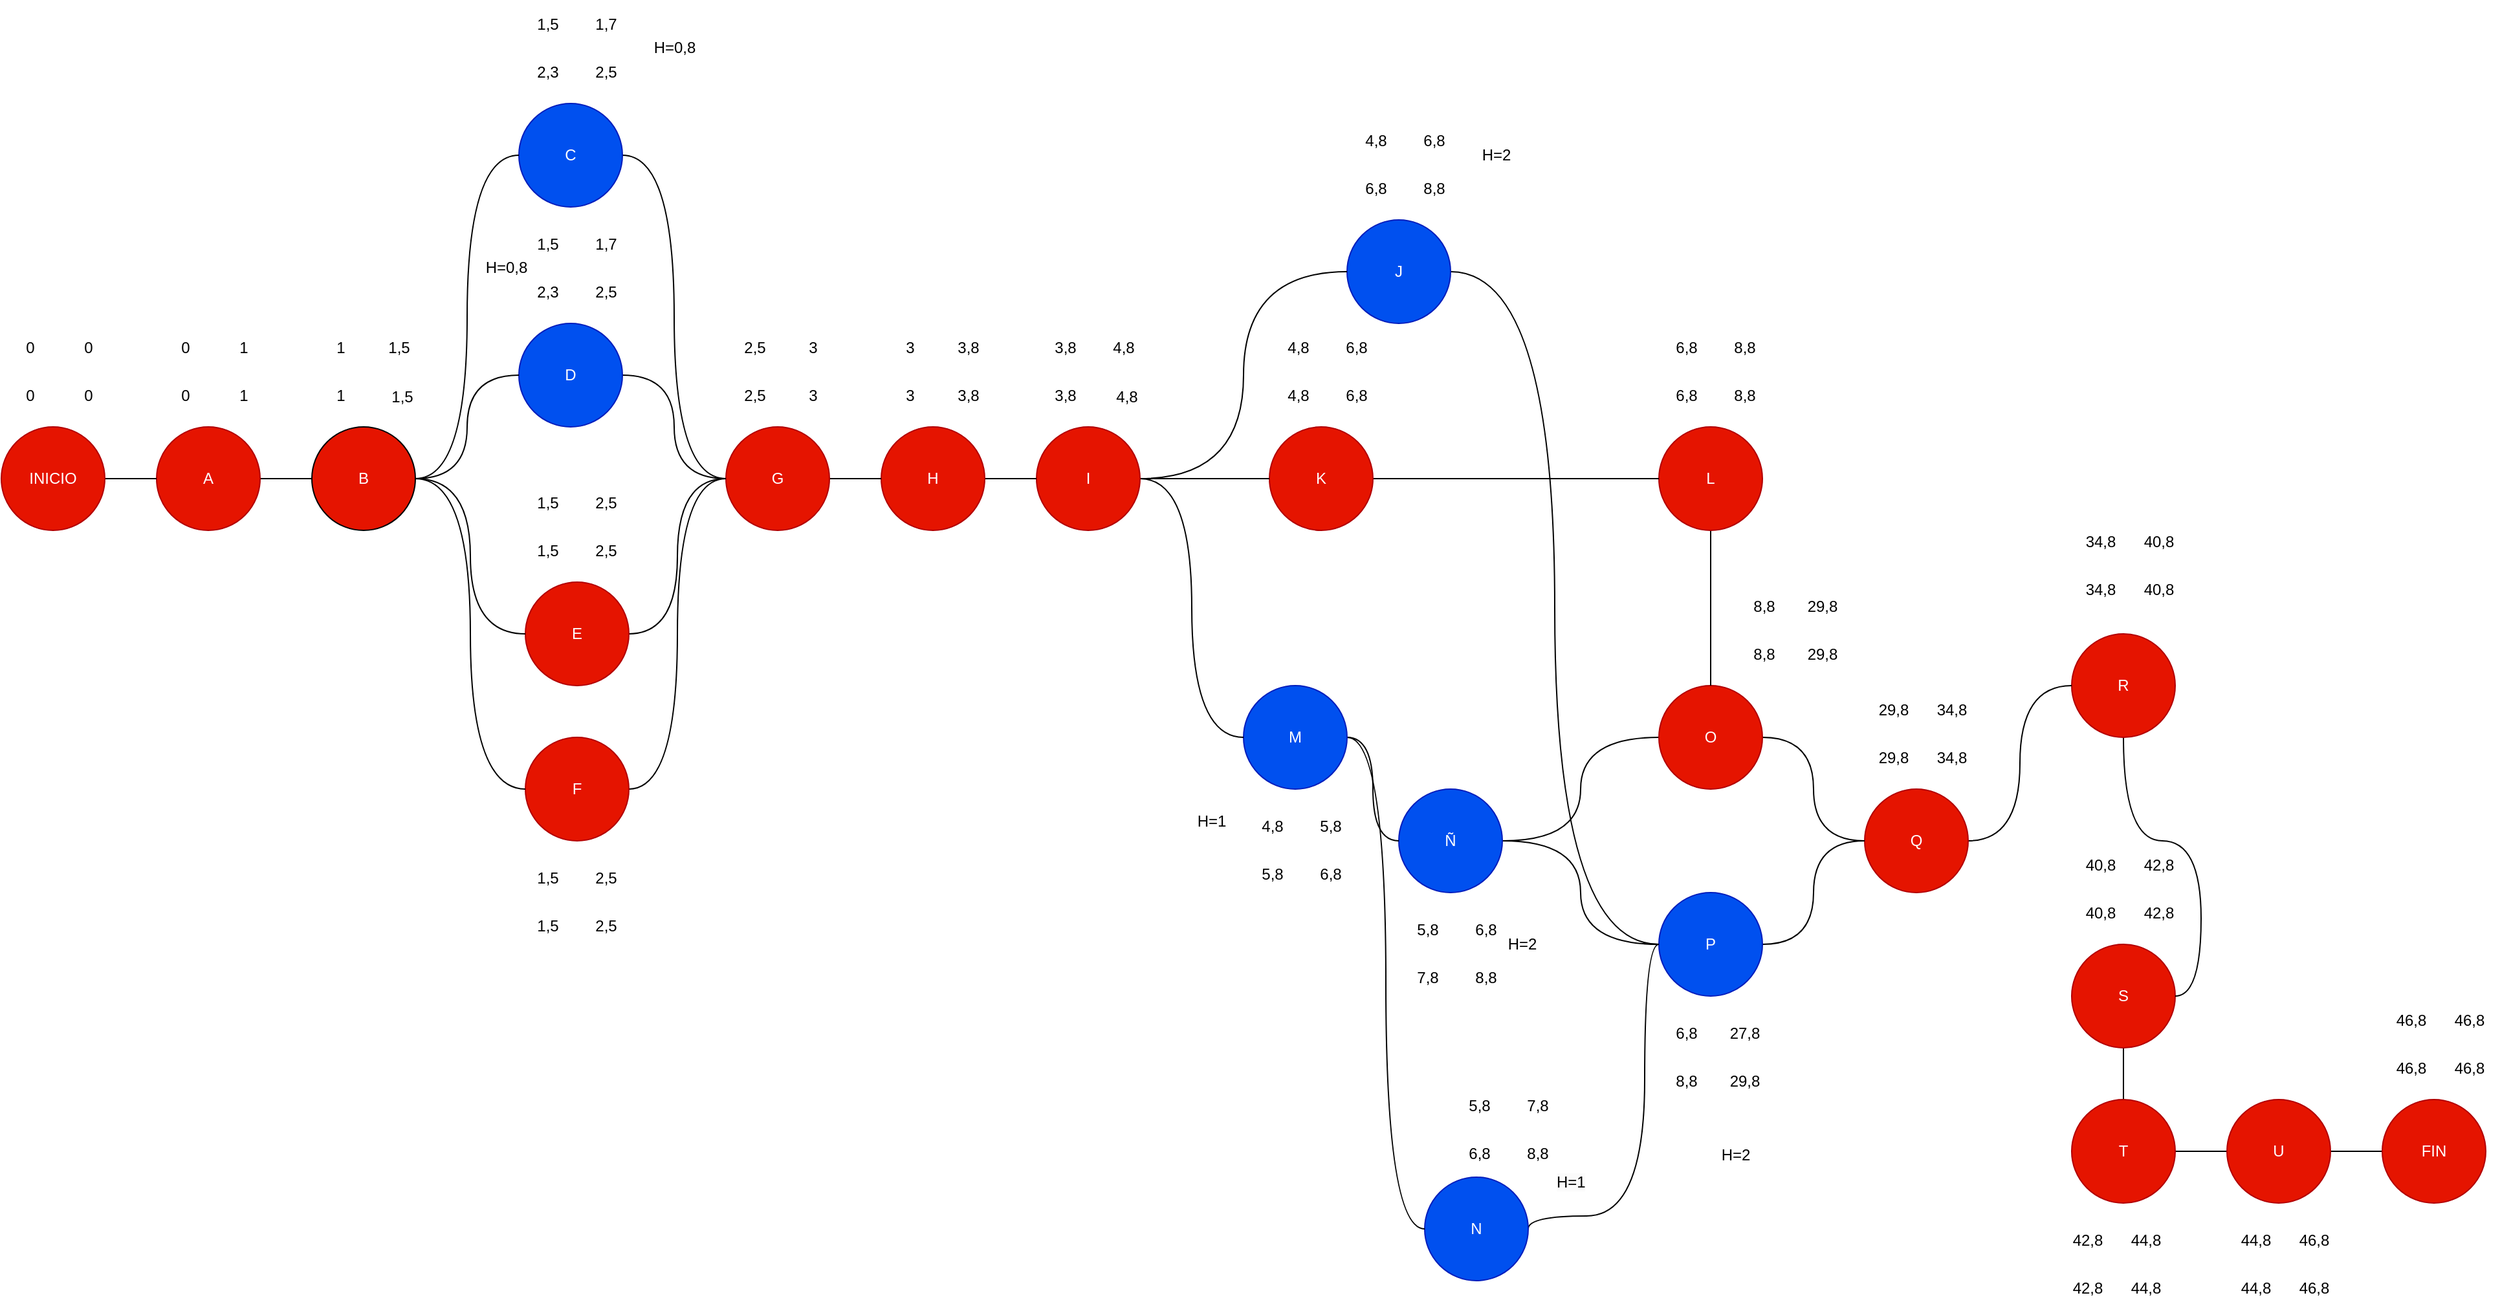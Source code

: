 <mxfile version="22.1.0" type="device">
  <diagram name="Página-1" id="yCtt8b40rWp_f286laDK">
    <mxGraphModel dx="1576" dy="757" grid="1" gridSize="10" guides="1" tooltips="1" connect="1" arrows="1" fold="1" page="1" pageScale="1" pageWidth="827" pageHeight="1169" math="0" shadow="0">
      <root>
        <mxCell id="0" />
        <mxCell id="1" parent="0" />
        <mxCell id="k8lfUsQyh5Yayv7SvFgP-45" style="edgeStyle=orthogonalEdgeStyle;rounded=0;orthogonalLoop=1;jettySize=auto;html=1;entryX=0;entryY=0.5;entryDx=0;entryDy=0;endArrow=none;endFill=0;curved=1;" parent="1" source="k8lfUsQyh5Yayv7SvFgP-13" target="k8lfUsQyh5Yayv7SvFgP-6" edge="1">
          <mxGeometry relative="1" as="geometry" />
        </mxCell>
        <mxCell id="k8lfUsQyh5Yayv7SvFgP-52" value="" style="edgeStyle=orthogonalEdgeStyle;rounded=0;orthogonalLoop=1;jettySize=auto;html=1;endArrow=none;endFill=0;exitX=0.5;exitY=1;exitDx=0;exitDy=0;curved=1;" parent="1" source="k8lfUsQyh5Yayv7SvFgP-1" target="k8lfUsQyh5Yayv7SvFgP-2" edge="1">
          <mxGeometry relative="1" as="geometry" />
        </mxCell>
        <mxCell id="k8lfUsQyh5Yayv7SvFgP-1" value="S" style="ellipse;whiteSpace=wrap;html=1;aspect=fixed;fillColor=#e51400;fontColor=#ffffff;strokeColor=#B20000;" parent="1" vertex="1">
          <mxGeometry x="1480" y="760" width="80" height="80" as="geometry" />
        </mxCell>
        <mxCell id="k8lfUsQyh5Yayv7SvFgP-53" value="" style="edgeStyle=orthogonalEdgeStyle;rounded=0;orthogonalLoop=1;jettySize=auto;html=1;endArrow=none;endFill=0;" parent="1" source="k8lfUsQyh5Yayv7SvFgP-2" target="k8lfUsQyh5Yayv7SvFgP-3" edge="1">
          <mxGeometry relative="1" as="geometry" />
        </mxCell>
        <mxCell id="k8lfUsQyh5Yayv7SvFgP-2" value="T" style="ellipse;whiteSpace=wrap;html=1;aspect=fixed;fillColor=#e51400;fontColor=#ffffff;strokeColor=#B20000;" parent="1" vertex="1">
          <mxGeometry x="1480" y="880" width="80" height="80" as="geometry" />
        </mxCell>
        <mxCell id="k8lfUsQyh5Yayv7SvFgP-54" value="" style="edgeStyle=orthogonalEdgeStyle;rounded=0;orthogonalLoop=1;jettySize=auto;html=1;endArrow=none;endFill=0;" parent="1" source="k8lfUsQyh5Yayv7SvFgP-3" target="k8lfUsQyh5Yayv7SvFgP-24" edge="1">
          <mxGeometry relative="1" as="geometry" />
        </mxCell>
        <mxCell id="k8lfUsQyh5Yayv7SvFgP-3" value="U" style="ellipse;whiteSpace=wrap;html=1;aspect=fixed;fillColor=#e51400;fontColor=#ffffff;strokeColor=#B20000;" parent="1" vertex="1">
          <mxGeometry x="1600" y="880" width="80" height="80" as="geometry" />
        </mxCell>
        <mxCell id="k8lfUsQyh5Yayv7SvFgP-51" style="rounded=0;orthogonalLoop=1;jettySize=auto;html=1;entryX=1;entryY=0.5;entryDx=0;entryDy=0;endArrow=none;endFill=0;edgeStyle=orthogonalEdgeStyle;curved=1;" parent="1" source="k8lfUsQyh5Yayv7SvFgP-4" target="k8lfUsQyh5Yayv7SvFgP-1" edge="1">
          <mxGeometry relative="1" as="geometry" />
        </mxCell>
        <mxCell id="k8lfUsQyh5Yayv7SvFgP-4" value="R" style="ellipse;whiteSpace=wrap;html=1;aspect=fixed;fillColor=#e51400;fontColor=#ffffff;strokeColor=#B20000;" parent="1" vertex="1">
          <mxGeometry x="1480" y="520" width="80" height="80" as="geometry" />
        </mxCell>
        <mxCell id="k8lfUsQyh5Yayv7SvFgP-49" value="" style="edgeStyle=orthogonalEdgeStyle;rounded=0;orthogonalLoop=1;jettySize=auto;html=1;endArrow=none;endFill=0;curved=1;entryX=0;entryY=0.5;entryDx=0;entryDy=0;" parent="1" source="k8lfUsQyh5Yayv7SvFgP-5" target="k8lfUsQyh5Yayv7SvFgP-4" edge="1">
          <mxGeometry relative="1" as="geometry" />
        </mxCell>
        <mxCell id="k8lfUsQyh5Yayv7SvFgP-5" value="Q" style="ellipse;whiteSpace=wrap;html=1;aspect=fixed;fillColor=#e51400;fontColor=#ffffff;strokeColor=#B20000;" parent="1" vertex="1">
          <mxGeometry x="1320" y="640" width="80" height="80" as="geometry" />
        </mxCell>
        <mxCell id="k8lfUsQyh5Yayv7SvFgP-48" value="" style="edgeStyle=orthogonalEdgeStyle;rounded=0;orthogonalLoop=1;jettySize=auto;html=1;endArrow=none;endFill=0;curved=1;" parent="1" source="k8lfUsQyh5Yayv7SvFgP-6" target="k8lfUsQyh5Yayv7SvFgP-5" edge="1">
          <mxGeometry relative="1" as="geometry" />
        </mxCell>
        <mxCell id="HiWu-JYwDWKjyQeRnMct-3" style="edgeStyle=orthogonalEdgeStyle;rounded=0;orthogonalLoop=1;jettySize=auto;html=1;entryX=1;entryY=0.5;entryDx=0;entryDy=0;curved=1;endArrow=none;endFill=0;" parent="1" source="k8lfUsQyh5Yayv7SvFgP-6" target="k8lfUsQyh5Yayv7SvFgP-8" edge="1">
          <mxGeometry relative="1" as="geometry">
            <Array as="points">
              <mxPoint x="1150" y="760" />
              <mxPoint x="1150" y="970" />
              <mxPoint x="1060" y="970" />
            </Array>
          </mxGeometry>
        </mxCell>
        <mxCell id="k8lfUsQyh5Yayv7SvFgP-6" value="P" style="ellipse;whiteSpace=wrap;html=1;aspect=fixed;fillColor=#0050ef;fontColor=#ffffff;strokeColor=#001DBC;" parent="1" vertex="1">
          <mxGeometry x="1161" y="720" width="80" height="80" as="geometry" />
        </mxCell>
        <mxCell id="k8lfUsQyh5Yayv7SvFgP-42" value="" style="edgeStyle=orthogonalEdgeStyle;rounded=0;orthogonalLoop=1;jettySize=auto;html=1;endArrow=none;endFill=0;curved=1;" parent="1" source="k8lfUsQyh5Yayv7SvFgP-7" target="k8lfUsQyh5Yayv7SvFgP-9" edge="1">
          <mxGeometry relative="1" as="geometry" />
        </mxCell>
        <mxCell id="k8lfUsQyh5Yayv7SvFgP-46" style="edgeStyle=orthogonalEdgeStyle;rounded=0;orthogonalLoop=1;jettySize=auto;html=1;entryX=0;entryY=0.5;entryDx=0;entryDy=0;endArrow=none;endFill=0;curved=1;" parent="1" source="k8lfUsQyh5Yayv7SvFgP-7" target="k8lfUsQyh5Yayv7SvFgP-6" edge="1">
          <mxGeometry relative="1" as="geometry" />
        </mxCell>
        <mxCell id="k8lfUsQyh5Yayv7SvFgP-7" value="Ñ" style="ellipse;whiteSpace=wrap;html=1;aspect=fixed;fillColor=#0050ef;fontColor=#ffffff;strokeColor=#001DBC;" parent="1" vertex="1">
          <mxGeometry x="960" y="640" width="80" height="80" as="geometry" />
        </mxCell>
        <mxCell id="k8lfUsQyh5Yayv7SvFgP-8" value="N" style="ellipse;whiteSpace=wrap;html=1;aspect=fixed;fillColor=#0050ef;fontColor=#ffffff;strokeColor=#001DBC;" parent="1" vertex="1">
          <mxGeometry x="980" y="940" width="80" height="80" as="geometry" />
        </mxCell>
        <mxCell id="k8lfUsQyh5Yayv7SvFgP-47" style="edgeStyle=orthogonalEdgeStyle;rounded=0;orthogonalLoop=1;jettySize=auto;html=1;entryX=0;entryY=0.5;entryDx=0;entryDy=0;endArrow=none;endFill=0;curved=1;" parent="1" source="k8lfUsQyh5Yayv7SvFgP-9" target="k8lfUsQyh5Yayv7SvFgP-5" edge="1">
          <mxGeometry relative="1" as="geometry" />
        </mxCell>
        <mxCell id="k8lfUsQyh5Yayv7SvFgP-9" value="O" style="ellipse;whiteSpace=wrap;html=1;aspect=fixed;fillColor=#e51400;fontColor=#ffffff;strokeColor=#B20000;" parent="1" vertex="1">
          <mxGeometry x="1161" y="560" width="80" height="80" as="geometry" />
        </mxCell>
        <mxCell id="Zbi65PwatEqZR5sRQV1F-5" style="edgeStyle=none;curved=1;rounded=0;orthogonalLoop=1;jettySize=auto;html=1;fontSize=12;startSize=8;endSize=8;endArrow=none;endFill=0;" parent="1" source="k8lfUsQyh5Yayv7SvFgP-10" target="k8lfUsQyh5Yayv7SvFgP-9" edge="1">
          <mxGeometry relative="1" as="geometry" />
        </mxCell>
        <mxCell id="k8lfUsQyh5Yayv7SvFgP-10" value="L&lt;br&gt;" style="ellipse;whiteSpace=wrap;html=1;aspect=fixed;fillColor=#e51400;fontColor=#ffffff;strokeColor=#B20000;" parent="1" vertex="1">
          <mxGeometry x="1161" y="360" width="80" height="80" as="geometry" />
        </mxCell>
        <mxCell id="k8lfUsQyh5Yayv7SvFgP-43" value="" style="edgeStyle=orthogonalEdgeStyle;rounded=0;orthogonalLoop=1;jettySize=auto;html=1;endArrow=none;endFill=0;curved=1;entryX=0;entryY=0.5;entryDx=0;entryDy=0;" parent="1" source="k8lfUsQyh5Yayv7SvFgP-11" target="k8lfUsQyh5Yayv7SvFgP-8" edge="1">
          <mxGeometry relative="1" as="geometry" />
        </mxCell>
        <mxCell id="k8lfUsQyh5Yayv7SvFgP-44" style="edgeStyle=orthogonalEdgeStyle;rounded=0;orthogonalLoop=1;jettySize=auto;html=1;entryX=0;entryY=0.5;entryDx=0;entryDy=0;endArrow=none;endFill=0;curved=1;" parent="1" source="k8lfUsQyh5Yayv7SvFgP-11" target="k8lfUsQyh5Yayv7SvFgP-7" edge="1">
          <mxGeometry relative="1" as="geometry" />
        </mxCell>
        <mxCell id="k8lfUsQyh5Yayv7SvFgP-11" value="M&lt;br&gt;" style="ellipse;whiteSpace=wrap;html=1;aspect=fixed;fillColor=#0050ef;fontColor=#ffffff;strokeColor=#001DBC;" parent="1" vertex="1">
          <mxGeometry x="840" y="560" width="80" height="80" as="geometry" />
        </mxCell>
        <mxCell id="k8lfUsQyh5Yayv7SvFgP-40" style="edgeStyle=orthogonalEdgeStyle;rounded=0;orthogonalLoop=1;jettySize=auto;html=1;entryX=0;entryY=0.5;entryDx=0;entryDy=0;endArrow=none;endFill=0;curved=1;" parent="1" source="k8lfUsQyh5Yayv7SvFgP-12" target="k8lfUsQyh5Yayv7SvFgP-10" edge="1">
          <mxGeometry relative="1" as="geometry" />
        </mxCell>
        <mxCell id="k8lfUsQyh5Yayv7SvFgP-12" value="K" style="ellipse;whiteSpace=wrap;html=1;aspect=fixed;fillColor=#e51400;fontColor=#ffffff;strokeColor=#B20000;" parent="1" vertex="1">
          <mxGeometry x="860" y="360" width="80" height="80" as="geometry" />
        </mxCell>
        <mxCell id="k8lfUsQyh5Yayv7SvFgP-13" value="J" style="ellipse;whiteSpace=wrap;html=1;aspect=fixed;fillColor=#0050ef;fontColor=#ffffff;strokeColor=#001DBC;" parent="1" vertex="1">
          <mxGeometry x="920" y="200" width="80" height="80" as="geometry" />
        </mxCell>
        <mxCell id="k8lfUsQyh5Yayv7SvFgP-36" style="edgeStyle=orthogonalEdgeStyle;rounded=0;orthogonalLoop=1;jettySize=auto;html=1;endArrow=none;endFill=0;curved=1;entryX=0;entryY=0.5;entryDx=0;entryDy=0;" parent="1" source="k8lfUsQyh5Yayv7SvFgP-14" target="k8lfUsQyh5Yayv7SvFgP-13" edge="1">
          <mxGeometry relative="1" as="geometry" />
        </mxCell>
        <mxCell id="k8lfUsQyh5Yayv7SvFgP-37" style="edgeStyle=orthogonalEdgeStyle;rounded=0;orthogonalLoop=1;jettySize=auto;html=1;entryX=0;entryY=0.5;entryDx=0;entryDy=0;endArrow=none;endFill=0;curved=1;" parent="1" source="k8lfUsQyh5Yayv7SvFgP-14" target="k8lfUsQyh5Yayv7SvFgP-12" edge="1">
          <mxGeometry relative="1" as="geometry" />
        </mxCell>
        <mxCell id="k8lfUsQyh5Yayv7SvFgP-38" style="edgeStyle=orthogonalEdgeStyle;rounded=0;orthogonalLoop=1;jettySize=auto;html=1;entryX=0;entryY=0.5;entryDx=0;entryDy=0;endArrow=none;endFill=0;curved=1;" parent="1" source="k8lfUsQyh5Yayv7SvFgP-14" target="k8lfUsQyh5Yayv7SvFgP-11" edge="1">
          <mxGeometry relative="1" as="geometry" />
        </mxCell>
        <mxCell id="k8lfUsQyh5Yayv7SvFgP-14" value="I" style="ellipse;whiteSpace=wrap;html=1;aspect=fixed;fillColor=#e51400;fontColor=#ffffff;strokeColor=#B20000;" parent="1" vertex="1">
          <mxGeometry x="680" y="360" width="80" height="80" as="geometry" />
        </mxCell>
        <mxCell id="k8lfUsQyh5Yayv7SvFgP-35" value="" style="edgeStyle=orthogonalEdgeStyle;rounded=0;orthogonalLoop=1;jettySize=auto;html=1;endArrow=none;endFill=0;" parent="1" source="k8lfUsQyh5Yayv7SvFgP-15" target="k8lfUsQyh5Yayv7SvFgP-14" edge="1">
          <mxGeometry relative="1" as="geometry" />
        </mxCell>
        <mxCell id="k8lfUsQyh5Yayv7SvFgP-15" value="H" style="ellipse;whiteSpace=wrap;html=1;aspect=fixed;fillColor=#e51400;fontColor=#ffffff;strokeColor=#B20000;" parent="1" vertex="1">
          <mxGeometry x="560" y="360" width="80" height="80" as="geometry" />
        </mxCell>
        <mxCell id="k8lfUsQyh5Yayv7SvFgP-34" value="" style="edgeStyle=orthogonalEdgeStyle;rounded=0;orthogonalLoop=1;jettySize=auto;html=1;endArrow=none;endFill=0;" parent="1" source="k8lfUsQyh5Yayv7SvFgP-16" target="k8lfUsQyh5Yayv7SvFgP-15" edge="1">
          <mxGeometry relative="1" as="geometry" />
        </mxCell>
        <mxCell id="k8lfUsQyh5Yayv7SvFgP-16" value="G" style="ellipse;whiteSpace=wrap;html=1;aspect=fixed;fillColor=#e51400;fontColor=#ffffff;strokeColor=#B20000;" parent="1" vertex="1">
          <mxGeometry x="440" y="360" width="80" height="80" as="geometry" />
        </mxCell>
        <mxCell id="k8lfUsQyh5Yayv7SvFgP-30" style="edgeStyle=orthogonalEdgeStyle;rounded=0;orthogonalLoop=1;jettySize=auto;html=1;entryX=0;entryY=0.5;entryDx=0;entryDy=0;endArrow=none;endFill=0;curved=1;" parent="1" source="k8lfUsQyh5Yayv7SvFgP-17" target="k8lfUsQyh5Yayv7SvFgP-16" edge="1">
          <mxGeometry relative="1" as="geometry" />
        </mxCell>
        <mxCell id="k8lfUsQyh5Yayv7SvFgP-17" value="C" style="ellipse;whiteSpace=wrap;html=1;aspect=fixed;fillColor=#0050ef;fontColor=#ffffff;strokeColor=#001DBC;" parent="1" vertex="1">
          <mxGeometry x="280" y="110" width="80" height="80" as="geometry" />
        </mxCell>
        <mxCell id="k8lfUsQyh5Yayv7SvFgP-31" style="edgeStyle=orthogonalEdgeStyle;rounded=0;orthogonalLoop=1;jettySize=auto;html=1;endArrow=none;endFill=0;curved=1;" parent="1" source="k8lfUsQyh5Yayv7SvFgP-18" target="k8lfUsQyh5Yayv7SvFgP-16" edge="1">
          <mxGeometry relative="1" as="geometry" />
        </mxCell>
        <mxCell id="k8lfUsQyh5Yayv7SvFgP-18" value="D" style="ellipse;whiteSpace=wrap;html=1;aspect=fixed;fillColor=#0050ef;fontColor=#ffffff;strokeColor=#001DBC;" parent="1" vertex="1">
          <mxGeometry x="280" y="280" width="80" height="80" as="geometry" />
        </mxCell>
        <mxCell id="k8lfUsQyh5Yayv7SvFgP-32" style="edgeStyle=orthogonalEdgeStyle;rounded=0;orthogonalLoop=1;jettySize=auto;html=1;entryX=0;entryY=0.5;entryDx=0;entryDy=0;endArrow=none;endFill=0;curved=1;" parent="1" source="k8lfUsQyh5Yayv7SvFgP-19" target="k8lfUsQyh5Yayv7SvFgP-16" edge="1">
          <mxGeometry relative="1" as="geometry" />
        </mxCell>
        <mxCell id="k8lfUsQyh5Yayv7SvFgP-19" value="E" style="ellipse;whiteSpace=wrap;html=1;aspect=fixed;fillColor=#e51400;fontColor=#ffffff;strokeColor=#B20000;" parent="1" vertex="1">
          <mxGeometry x="285" y="480" width="80" height="80" as="geometry" />
        </mxCell>
        <mxCell id="k8lfUsQyh5Yayv7SvFgP-33" style="edgeStyle=orthogonalEdgeStyle;rounded=0;orthogonalLoop=1;jettySize=auto;html=1;entryX=0;entryY=0.5;entryDx=0;entryDy=0;endArrow=none;endFill=0;curved=1;" parent="1" source="k8lfUsQyh5Yayv7SvFgP-20" target="k8lfUsQyh5Yayv7SvFgP-16" edge="1">
          <mxGeometry relative="1" as="geometry" />
        </mxCell>
        <mxCell id="k8lfUsQyh5Yayv7SvFgP-20" value="F" style="ellipse;whiteSpace=wrap;html=1;aspect=fixed;fillColor=#e51400;fontColor=#ffffff;strokeColor=#B20000;" parent="1" vertex="1">
          <mxGeometry x="285" y="600" width="80" height="80" as="geometry" />
        </mxCell>
        <mxCell id="k8lfUsQyh5Yayv7SvFgP-26" style="edgeStyle=orthogonalEdgeStyle;rounded=0;orthogonalLoop=1;jettySize=auto;html=1;entryX=0;entryY=0.5;entryDx=0;entryDy=0;endArrow=none;endFill=0;curved=1;" parent="1" source="k8lfUsQyh5Yayv7SvFgP-21" target="k8lfUsQyh5Yayv7SvFgP-17" edge="1">
          <mxGeometry relative="1" as="geometry" />
        </mxCell>
        <mxCell id="k8lfUsQyh5Yayv7SvFgP-27" style="edgeStyle=orthogonalEdgeStyle;rounded=0;orthogonalLoop=1;jettySize=auto;html=1;entryX=0;entryY=0.5;entryDx=0;entryDy=0;endArrow=none;endFill=0;curved=1;" parent="1" source="k8lfUsQyh5Yayv7SvFgP-21" target="k8lfUsQyh5Yayv7SvFgP-18" edge="1">
          <mxGeometry relative="1" as="geometry" />
        </mxCell>
        <mxCell id="k8lfUsQyh5Yayv7SvFgP-28" style="edgeStyle=orthogonalEdgeStyle;rounded=0;orthogonalLoop=1;jettySize=auto;html=1;entryX=0;entryY=0.5;entryDx=0;entryDy=0;endArrow=none;endFill=0;curved=1;" parent="1" source="k8lfUsQyh5Yayv7SvFgP-21" target="k8lfUsQyh5Yayv7SvFgP-19" edge="1">
          <mxGeometry relative="1" as="geometry" />
        </mxCell>
        <mxCell id="k8lfUsQyh5Yayv7SvFgP-29" style="edgeStyle=orthogonalEdgeStyle;rounded=0;orthogonalLoop=1;jettySize=auto;html=1;entryX=0;entryY=0.5;entryDx=0;entryDy=0;endArrow=none;endFill=0;curved=1;" parent="1" source="k8lfUsQyh5Yayv7SvFgP-21" target="k8lfUsQyh5Yayv7SvFgP-20" edge="1">
          <mxGeometry relative="1" as="geometry" />
        </mxCell>
        <mxCell id="k8lfUsQyh5Yayv7SvFgP-21" value="B" style="ellipse;whiteSpace=wrap;html=1;aspect=fixed;fillColor=#e51400;fontColor=#ffffff;" parent="1" vertex="1">
          <mxGeometry x="120" y="360" width="80" height="80" as="geometry" />
        </mxCell>
        <mxCell id="k8lfUsQyh5Yayv7SvFgP-25" value="" style="edgeStyle=orthogonalEdgeStyle;rounded=0;orthogonalLoop=1;jettySize=auto;html=1;endArrow=none;endFill=0;" parent="1" source="k8lfUsQyh5Yayv7SvFgP-22" target="k8lfUsQyh5Yayv7SvFgP-21" edge="1">
          <mxGeometry relative="1" as="geometry" />
        </mxCell>
        <mxCell id="k8lfUsQyh5Yayv7SvFgP-22" value="A" style="ellipse;whiteSpace=wrap;html=1;aspect=fixed;fillColor=#e51400;fontColor=#ffffff;strokeColor=#B20000;" parent="1" vertex="1">
          <mxGeometry y="360" width="80" height="80" as="geometry" />
        </mxCell>
        <mxCell id="k8lfUsQyh5Yayv7SvFgP-55" value="" style="edgeStyle=orthogonalEdgeStyle;rounded=0;orthogonalLoop=1;jettySize=auto;html=1;endArrow=none;endFill=0;" parent="1" source="k8lfUsQyh5Yayv7SvFgP-23" target="k8lfUsQyh5Yayv7SvFgP-22" edge="1">
          <mxGeometry relative="1" as="geometry" />
        </mxCell>
        <mxCell id="k8lfUsQyh5Yayv7SvFgP-23" value="INICIO" style="ellipse;whiteSpace=wrap;html=1;aspect=fixed;fillColor=#e51400;fontColor=#ffffff;strokeColor=#B20000;" parent="1" vertex="1">
          <mxGeometry x="-120" y="360" width="80" height="80" as="geometry" />
        </mxCell>
        <mxCell id="k8lfUsQyh5Yayv7SvFgP-24" value="FIN" style="ellipse;whiteSpace=wrap;html=1;aspect=fixed;fillColor=#e51400;fontColor=#ffffff;strokeColor=#B20000;" parent="1" vertex="1">
          <mxGeometry x="1720" y="880" width="80" height="80" as="geometry" />
        </mxCell>
        <mxCell id="k8lfUsQyh5Yayv7SvFgP-78" value="" style="group" parent="1" vertex="1" connectable="0">
          <mxGeometry x="-120" y="280" width="90" height="74" as="geometry" />
        </mxCell>
        <mxCell id="k8lfUsQyh5Yayv7SvFgP-74" value="0" style="connectable=0;recursiveResize=0;strokeColor=inherit;fillColor=none;align=center;whiteSpace=wrap;html=1;" parent="k8lfUsQyh5Yayv7SvFgP-78" vertex="1">
          <mxGeometry width="45" height="37" as="geometry">
            <mxRectangle width="60" height="47" as="alternateBounds" />
          </mxGeometry>
        </mxCell>
        <mxCell id="k8lfUsQyh5Yayv7SvFgP-75" value="0" style="connectable=0;recursiveResize=0;strokeColor=inherit;fillColor=none;align=center;whiteSpace=wrap;html=1;" parent="k8lfUsQyh5Yayv7SvFgP-78" vertex="1">
          <mxGeometry x="45" width="45" height="37" as="geometry">
            <mxRectangle width="60" height="47" as="alternateBounds" />
          </mxGeometry>
        </mxCell>
        <mxCell id="k8lfUsQyh5Yayv7SvFgP-76" value="0" style="connectable=0;recursiveResize=0;strokeColor=inherit;fillColor=none;align=center;whiteSpace=wrap;html=1;" parent="k8lfUsQyh5Yayv7SvFgP-78" vertex="1">
          <mxGeometry y="37" width="45" height="37" as="geometry">
            <mxRectangle width="60" height="47" as="alternateBounds" />
          </mxGeometry>
        </mxCell>
        <mxCell id="k8lfUsQyh5Yayv7SvFgP-77" value="0" style="connectable=0;recursiveResize=0;strokeColor=inherit;fillColor=none;align=center;whiteSpace=wrap;html=1;" parent="k8lfUsQyh5Yayv7SvFgP-78" vertex="1">
          <mxGeometry x="45" y="37" width="45" height="37" as="geometry">
            <mxRectangle width="60" height="47" as="alternateBounds" />
          </mxGeometry>
        </mxCell>
        <mxCell id="k8lfUsQyh5Yayv7SvFgP-89" value="" style="group" parent="1" vertex="1" connectable="0">
          <mxGeometry y="280" width="90" height="74" as="geometry" />
        </mxCell>
        <mxCell id="k8lfUsQyh5Yayv7SvFgP-90" value="0" style="connectable=0;recursiveResize=0;strokeColor=inherit;fillColor=none;align=center;whiteSpace=wrap;html=1;" parent="k8lfUsQyh5Yayv7SvFgP-89" vertex="1">
          <mxGeometry width="45" height="37" as="geometry">
            <mxRectangle width="60" height="47" as="alternateBounds" />
          </mxGeometry>
        </mxCell>
        <mxCell id="k8lfUsQyh5Yayv7SvFgP-91" value="1" style="connectable=0;recursiveResize=0;strokeColor=inherit;fillColor=none;align=center;whiteSpace=wrap;html=1;" parent="k8lfUsQyh5Yayv7SvFgP-89" vertex="1">
          <mxGeometry x="45" width="45" height="37" as="geometry">
            <mxRectangle width="60" height="47" as="alternateBounds" />
          </mxGeometry>
        </mxCell>
        <mxCell id="k8lfUsQyh5Yayv7SvFgP-92" value="0" style="connectable=0;recursiveResize=0;strokeColor=inherit;fillColor=none;align=center;whiteSpace=wrap;html=1;" parent="k8lfUsQyh5Yayv7SvFgP-89" vertex="1">
          <mxGeometry y="37" width="45" height="37" as="geometry">
            <mxRectangle width="60" height="47" as="alternateBounds" />
          </mxGeometry>
        </mxCell>
        <mxCell id="k8lfUsQyh5Yayv7SvFgP-93" value="1" style="connectable=0;recursiveResize=0;strokeColor=inherit;fillColor=none;align=center;whiteSpace=wrap;html=1;" parent="k8lfUsQyh5Yayv7SvFgP-89" vertex="1">
          <mxGeometry x="45" y="37" width="45" height="37" as="geometry">
            <mxRectangle width="60" height="47" as="alternateBounds" />
          </mxGeometry>
        </mxCell>
        <mxCell id="k8lfUsQyh5Yayv7SvFgP-94" value="" style="group" parent="1" vertex="1" connectable="0">
          <mxGeometry x="120" y="280" width="90" height="74" as="geometry" />
        </mxCell>
        <mxCell id="k8lfUsQyh5Yayv7SvFgP-95" value="1" style="connectable=0;recursiveResize=0;strokeColor=inherit;fillColor=none;align=center;whiteSpace=wrap;html=1;" parent="k8lfUsQyh5Yayv7SvFgP-94" vertex="1">
          <mxGeometry width="45" height="37" as="geometry">
            <mxRectangle width="60" height="47" as="alternateBounds" />
          </mxGeometry>
        </mxCell>
        <mxCell id="k8lfUsQyh5Yayv7SvFgP-96" value="1,5" style="connectable=0;recursiveResize=0;strokeColor=inherit;fillColor=none;align=center;whiteSpace=wrap;html=1;" parent="k8lfUsQyh5Yayv7SvFgP-94" vertex="1">
          <mxGeometry x="45" width="45" height="37" as="geometry">
            <mxRectangle width="60" height="47" as="alternateBounds" />
          </mxGeometry>
        </mxCell>
        <mxCell id="k8lfUsQyh5Yayv7SvFgP-97" value="1" style="connectable=0;recursiveResize=0;strokeColor=inherit;fillColor=none;align=center;whiteSpace=wrap;html=1;" parent="k8lfUsQyh5Yayv7SvFgP-94" vertex="1">
          <mxGeometry y="37" width="45" height="37" as="geometry">
            <mxRectangle width="60" height="47" as="alternateBounds" />
          </mxGeometry>
        </mxCell>
        <mxCell id="k8lfUsQyh5Yayv7SvFgP-98" value="1,5" style="connectable=0;recursiveResize=0;strokeColor=inherit;fillColor=none;align=center;whiteSpace=wrap;html=1;" parent="k8lfUsQyh5Yayv7SvFgP-94" vertex="1">
          <mxGeometry x="50" y="40" width="40" height="34" as="geometry">
            <mxRectangle width="60" height="47" as="alternateBounds" />
          </mxGeometry>
        </mxCell>
        <mxCell id="k8lfUsQyh5Yayv7SvFgP-99" value="" style="group" parent="1" vertex="1" connectable="0">
          <mxGeometry x="280" y="30" width="90" height="74" as="geometry" />
        </mxCell>
        <mxCell id="k8lfUsQyh5Yayv7SvFgP-100" value="1,5" style="connectable=0;recursiveResize=0;strokeColor=inherit;fillColor=none;align=center;whiteSpace=wrap;html=1;" parent="k8lfUsQyh5Yayv7SvFgP-99" vertex="1">
          <mxGeometry width="45" height="37" as="geometry">
            <mxRectangle width="60" height="47" as="alternateBounds" />
          </mxGeometry>
        </mxCell>
        <mxCell id="k8lfUsQyh5Yayv7SvFgP-101" value="1,7" style="connectable=0;recursiveResize=0;strokeColor=inherit;fillColor=none;align=center;whiteSpace=wrap;html=1;" parent="k8lfUsQyh5Yayv7SvFgP-99" vertex="1">
          <mxGeometry x="45" width="45" height="37" as="geometry">
            <mxRectangle width="60" height="47" as="alternateBounds" />
          </mxGeometry>
        </mxCell>
        <mxCell id="k8lfUsQyh5Yayv7SvFgP-102" value="2,3" style="connectable=0;recursiveResize=0;strokeColor=inherit;fillColor=none;align=center;whiteSpace=wrap;html=1;" parent="k8lfUsQyh5Yayv7SvFgP-99" vertex="1">
          <mxGeometry y="37" width="45" height="37" as="geometry">
            <mxRectangle width="60" height="47" as="alternateBounds" />
          </mxGeometry>
        </mxCell>
        <mxCell id="k8lfUsQyh5Yayv7SvFgP-103" value="2,5" style="connectable=0;recursiveResize=0;strokeColor=inherit;fillColor=none;align=center;whiteSpace=wrap;html=1;" parent="k8lfUsQyh5Yayv7SvFgP-99" vertex="1">
          <mxGeometry x="45" y="37" width="45" height="37" as="geometry">
            <mxRectangle width="60" height="47" as="alternateBounds" />
          </mxGeometry>
        </mxCell>
        <mxCell id="k8lfUsQyh5Yayv7SvFgP-114" value="" style="group" parent="1" vertex="1" connectable="0">
          <mxGeometry x="280" y="200" width="90" height="74" as="geometry" />
        </mxCell>
        <mxCell id="k8lfUsQyh5Yayv7SvFgP-115" value="1,5" style="connectable=0;recursiveResize=0;strokeColor=inherit;fillColor=none;align=center;whiteSpace=wrap;html=1;" parent="k8lfUsQyh5Yayv7SvFgP-114" vertex="1">
          <mxGeometry width="45" height="37" as="geometry">
            <mxRectangle width="60" height="47" as="alternateBounds" />
          </mxGeometry>
        </mxCell>
        <mxCell id="k8lfUsQyh5Yayv7SvFgP-116" value="1,7" style="connectable=0;recursiveResize=0;strokeColor=inherit;fillColor=none;align=center;whiteSpace=wrap;html=1;" parent="k8lfUsQyh5Yayv7SvFgP-114" vertex="1">
          <mxGeometry x="45" width="45" height="37" as="geometry">
            <mxRectangle width="60" height="47" as="alternateBounds" />
          </mxGeometry>
        </mxCell>
        <mxCell id="k8lfUsQyh5Yayv7SvFgP-117" value="2,3" style="connectable=0;recursiveResize=0;strokeColor=inherit;fillColor=none;align=center;whiteSpace=wrap;html=1;" parent="k8lfUsQyh5Yayv7SvFgP-114" vertex="1">
          <mxGeometry y="37" width="45" height="37" as="geometry">
            <mxRectangle width="60" height="47" as="alternateBounds" />
          </mxGeometry>
        </mxCell>
        <mxCell id="k8lfUsQyh5Yayv7SvFgP-118" value="2,5" style="connectable=0;recursiveResize=0;strokeColor=inherit;fillColor=none;align=center;whiteSpace=wrap;html=1;" parent="k8lfUsQyh5Yayv7SvFgP-114" vertex="1">
          <mxGeometry x="45" y="37" width="45" height="37" as="geometry">
            <mxRectangle width="60" height="47" as="alternateBounds" />
          </mxGeometry>
        </mxCell>
        <mxCell id="-noM--TvreRfiqz0K5aq-2" value="H=0,8" style="text;html=1;align=center;verticalAlign=middle;resizable=0;points=[];autosize=1;strokeColor=none;fillColor=none;" vertex="1" parent="k8lfUsQyh5Yayv7SvFgP-114">
          <mxGeometry x="-40" y="22" width="60" height="30" as="geometry" />
        </mxCell>
        <mxCell id="k8lfUsQyh5Yayv7SvFgP-119" value="" style="group" parent="1" vertex="1" connectable="0">
          <mxGeometry x="280" y="690" width="90" height="74" as="geometry" />
        </mxCell>
        <mxCell id="k8lfUsQyh5Yayv7SvFgP-120" value="1,5" style="connectable=0;recursiveResize=0;strokeColor=inherit;fillColor=none;align=center;whiteSpace=wrap;html=1;" parent="k8lfUsQyh5Yayv7SvFgP-119" vertex="1">
          <mxGeometry width="45" height="37" as="geometry">
            <mxRectangle width="60" height="47" as="alternateBounds" />
          </mxGeometry>
        </mxCell>
        <mxCell id="k8lfUsQyh5Yayv7SvFgP-121" value="2,5" style="connectable=0;recursiveResize=0;strokeColor=inherit;fillColor=none;align=center;whiteSpace=wrap;html=1;" parent="k8lfUsQyh5Yayv7SvFgP-119" vertex="1">
          <mxGeometry x="45" width="45" height="37" as="geometry">
            <mxRectangle width="60" height="47" as="alternateBounds" />
          </mxGeometry>
        </mxCell>
        <mxCell id="k8lfUsQyh5Yayv7SvFgP-122" value="1,5" style="connectable=0;recursiveResize=0;strokeColor=inherit;fillColor=none;align=center;whiteSpace=wrap;html=1;" parent="k8lfUsQyh5Yayv7SvFgP-119" vertex="1">
          <mxGeometry y="37" width="45" height="37" as="geometry">
            <mxRectangle width="60" height="47" as="alternateBounds" />
          </mxGeometry>
        </mxCell>
        <mxCell id="k8lfUsQyh5Yayv7SvFgP-123" value="2,5" style="connectable=0;recursiveResize=0;strokeColor=inherit;fillColor=none;align=center;whiteSpace=wrap;html=1;" parent="k8lfUsQyh5Yayv7SvFgP-119" vertex="1">
          <mxGeometry x="45" y="37" width="45" height="37" as="geometry">
            <mxRectangle width="60" height="47" as="alternateBounds" />
          </mxGeometry>
        </mxCell>
        <mxCell id="k8lfUsQyh5Yayv7SvFgP-124" value="" style="group" parent="1" vertex="1" connectable="0">
          <mxGeometry x="280" y="400" width="90" height="74" as="geometry" />
        </mxCell>
        <mxCell id="k8lfUsQyh5Yayv7SvFgP-125" value="1,5" style="connectable=0;recursiveResize=0;strokeColor=inherit;fillColor=none;align=center;whiteSpace=wrap;html=1;" parent="k8lfUsQyh5Yayv7SvFgP-124" vertex="1">
          <mxGeometry width="45" height="37" as="geometry">
            <mxRectangle width="60" height="47" as="alternateBounds" />
          </mxGeometry>
        </mxCell>
        <mxCell id="k8lfUsQyh5Yayv7SvFgP-126" value="2,5" style="connectable=0;recursiveResize=0;strokeColor=inherit;fillColor=none;align=center;whiteSpace=wrap;html=1;" parent="k8lfUsQyh5Yayv7SvFgP-124" vertex="1">
          <mxGeometry x="45" width="45" height="37" as="geometry">
            <mxRectangle width="60" height="47" as="alternateBounds" />
          </mxGeometry>
        </mxCell>
        <mxCell id="k8lfUsQyh5Yayv7SvFgP-127" value="1,5" style="connectable=0;recursiveResize=0;strokeColor=inherit;fillColor=none;align=center;whiteSpace=wrap;html=1;" parent="k8lfUsQyh5Yayv7SvFgP-124" vertex="1">
          <mxGeometry y="37" width="45" height="37" as="geometry">
            <mxRectangle width="60" height="47" as="alternateBounds" />
          </mxGeometry>
        </mxCell>
        <mxCell id="k8lfUsQyh5Yayv7SvFgP-128" value="2,5" style="connectable=0;recursiveResize=0;strokeColor=inherit;fillColor=none;align=center;whiteSpace=wrap;html=1;" parent="k8lfUsQyh5Yayv7SvFgP-124" vertex="1">
          <mxGeometry x="45" y="37" width="45" height="37" as="geometry">
            <mxRectangle width="60" height="47" as="alternateBounds" />
          </mxGeometry>
        </mxCell>
        <mxCell id="k8lfUsQyh5Yayv7SvFgP-129" value="" style="group" parent="1" vertex="1" connectable="0">
          <mxGeometry x="440" y="280" width="90" height="74" as="geometry" />
        </mxCell>
        <mxCell id="k8lfUsQyh5Yayv7SvFgP-130" value="2,5" style="connectable=0;recursiveResize=0;strokeColor=inherit;fillColor=none;align=center;whiteSpace=wrap;html=1;" parent="k8lfUsQyh5Yayv7SvFgP-129" vertex="1">
          <mxGeometry width="45" height="37" as="geometry">
            <mxRectangle width="60" height="47" as="alternateBounds" />
          </mxGeometry>
        </mxCell>
        <mxCell id="k8lfUsQyh5Yayv7SvFgP-131" value="3" style="connectable=0;recursiveResize=0;strokeColor=inherit;fillColor=none;align=center;whiteSpace=wrap;html=1;" parent="k8lfUsQyh5Yayv7SvFgP-129" vertex="1">
          <mxGeometry x="45" width="45" height="37" as="geometry">
            <mxRectangle width="60" height="47" as="alternateBounds" />
          </mxGeometry>
        </mxCell>
        <mxCell id="k8lfUsQyh5Yayv7SvFgP-132" value="2,5" style="connectable=0;recursiveResize=0;strokeColor=inherit;fillColor=none;align=center;whiteSpace=wrap;html=1;" parent="k8lfUsQyh5Yayv7SvFgP-129" vertex="1">
          <mxGeometry y="37" width="45" height="37" as="geometry">
            <mxRectangle width="60" height="47" as="alternateBounds" />
          </mxGeometry>
        </mxCell>
        <mxCell id="k8lfUsQyh5Yayv7SvFgP-133" value="3" style="connectable=0;recursiveResize=0;strokeColor=inherit;fillColor=none;align=center;whiteSpace=wrap;html=1;" parent="k8lfUsQyh5Yayv7SvFgP-129" vertex="1">
          <mxGeometry x="45" y="37" width="45" height="37" as="geometry">
            <mxRectangle width="60" height="47" as="alternateBounds" />
          </mxGeometry>
        </mxCell>
        <mxCell id="k8lfUsQyh5Yayv7SvFgP-134" value="" style="group" parent="1" vertex="1" connectable="0">
          <mxGeometry x="560" y="280" width="90" height="74" as="geometry" />
        </mxCell>
        <mxCell id="k8lfUsQyh5Yayv7SvFgP-135" value="3" style="connectable=0;recursiveResize=0;strokeColor=inherit;fillColor=none;align=center;whiteSpace=wrap;html=1;" parent="k8lfUsQyh5Yayv7SvFgP-134" vertex="1">
          <mxGeometry width="45" height="37" as="geometry">
            <mxRectangle width="60" height="47" as="alternateBounds" />
          </mxGeometry>
        </mxCell>
        <mxCell id="k8lfUsQyh5Yayv7SvFgP-136" value="3,8" style="connectable=0;recursiveResize=0;strokeColor=inherit;fillColor=none;align=center;whiteSpace=wrap;html=1;" parent="k8lfUsQyh5Yayv7SvFgP-134" vertex="1">
          <mxGeometry x="45" width="45" height="37" as="geometry">
            <mxRectangle width="60" height="47" as="alternateBounds" />
          </mxGeometry>
        </mxCell>
        <mxCell id="k8lfUsQyh5Yayv7SvFgP-137" value="3" style="connectable=0;recursiveResize=0;strokeColor=inherit;fillColor=none;align=center;whiteSpace=wrap;html=1;" parent="k8lfUsQyh5Yayv7SvFgP-134" vertex="1">
          <mxGeometry y="37" width="45" height="37" as="geometry">
            <mxRectangle width="60" height="47" as="alternateBounds" />
          </mxGeometry>
        </mxCell>
        <mxCell id="k8lfUsQyh5Yayv7SvFgP-138" value="3,8" style="connectable=0;recursiveResize=0;strokeColor=inherit;fillColor=none;align=center;whiteSpace=wrap;html=1;" parent="k8lfUsQyh5Yayv7SvFgP-134" vertex="1">
          <mxGeometry x="45" y="37" width="45" height="37" as="geometry">
            <mxRectangle width="60" height="47" as="alternateBounds" />
          </mxGeometry>
        </mxCell>
        <mxCell id="k8lfUsQyh5Yayv7SvFgP-139" value="" style="group" parent="1" vertex="1" connectable="0">
          <mxGeometry x="680" y="280" width="90" height="74" as="geometry" />
        </mxCell>
        <mxCell id="k8lfUsQyh5Yayv7SvFgP-140" value="3,8" style="connectable=0;recursiveResize=0;strokeColor=inherit;fillColor=none;align=center;whiteSpace=wrap;html=1;" parent="k8lfUsQyh5Yayv7SvFgP-139" vertex="1">
          <mxGeometry width="45" height="37" as="geometry">
            <mxRectangle width="60" height="47" as="alternateBounds" />
          </mxGeometry>
        </mxCell>
        <mxCell id="k8lfUsQyh5Yayv7SvFgP-141" value="4,8" style="connectable=0;recursiveResize=0;strokeColor=inherit;fillColor=none;align=center;whiteSpace=wrap;html=1;" parent="k8lfUsQyh5Yayv7SvFgP-139" vertex="1">
          <mxGeometry x="45" width="45" height="37" as="geometry">
            <mxRectangle width="60" height="47" as="alternateBounds" />
          </mxGeometry>
        </mxCell>
        <mxCell id="k8lfUsQyh5Yayv7SvFgP-142" value="3,8" style="connectable=0;recursiveResize=0;strokeColor=inherit;fillColor=none;align=center;whiteSpace=wrap;html=1;" parent="k8lfUsQyh5Yayv7SvFgP-139" vertex="1">
          <mxGeometry y="37" width="45" height="37" as="geometry">
            <mxRectangle width="60" height="47" as="alternateBounds" />
          </mxGeometry>
        </mxCell>
        <mxCell id="k8lfUsQyh5Yayv7SvFgP-143" value="4,8" style="connectable=0;recursiveResize=0;strokeColor=inherit;fillColor=none;align=center;whiteSpace=wrap;html=1;" parent="k8lfUsQyh5Yayv7SvFgP-139" vertex="1">
          <mxGeometry x="50" y="40" width="40" height="34" as="geometry">
            <mxRectangle width="60" height="47" as="alternateBounds" />
          </mxGeometry>
        </mxCell>
        <mxCell id="k8lfUsQyh5Yayv7SvFgP-149" value="" style="group" parent="1" vertex="1" connectable="0">
          <mxGeometry x="920" y="120" width="90" height="74" as="geometry" />
        </mxCell>
        <mxCell id="k8lfUsQyh5Yayv7SvFgP-150" value="4,8" style="connectable=0;recursiveResize=0;strokeColor=inherit;fillColor=none;align=center;whiteSpace=wrap;html=1;" parent="k8lfUsQyh5Yayv7SvFgP-149" vertex="1">
          <mxGeometry width="45" height="37" as="geometry">
            <mxRectangle width="60" height="47" as="alternateBounds" />
          </mxGeometry>
        </mxCell>
        <mxCell id="k8lfUsQyh5Yayv7SvFgP-151" value="6,8" style="connectable=0;recursiveResize=0;strokeColor=inherit;fillColor=none;align=center;whiteSpace=wrap;html=1;" parent="k8lfUsQyh5Yayv7SvFgP-149" vertex="1">
          <mxGeometry x="45" width="45" height="37" as="geometry">
            <mxRectangle width="60" height="47" as="alternateBounds" />
          </mxGeometry>
        </mxCell>
        <mxCell id="k8lfUsQyh5Yayv7SvFgP-152" value="6,8" style="connectable=0;recursiveResize=0;strokeColor=inherit;fillColor=none;align=center;whiteSpace=wrap;html=1;" parent="k8lfUsQyh5Yayv7SvFgP-149" vertex="1">
          <mxGeometry y="37" width="45" height="37" as="geometry">
            <mxRectangle width="60" height="47" as="alternateBounds" />
          </mxGeometry>
        </mxCell>
        <mxCell id="k8lfUsQyh5Yayv7SvFgP-153" value="8,8" style="connectable=0;recursiveResize=0;strokeColor=inherit;fillColor=none;align=center;whiteSpace=wrap;html=1;" parent="k8lfUsQyh5Yayv7SvFgP-149" vertex="1">
          <mxGeometry x="45" y="37" width="45" height="37" as="geometry">
            <mxRectangle width="60" height="47" as="alternateBounds" />
          </mxGeometry>
        </mxCell>
        <mxCell id="k8lfUsQyh5Yayv7SvFgP-154" value="" style="group" parent="1" vertex="1" connectable="0">
          <mxGeometry x="860" y="280" width="90" height="74" as="geometry" />
        </mxCell>
        <mxCell id="k8lfUsQyh5Yayv7SvFgP-155" value="4,8" style="connectable=0;recursiveResize=0;strokeColor=inherit;fillColor=none;align=center;whiteSpace=wrap;html=1;" parent="k8lfUsQyh5Yayv7SvFgP-154" vertex="1">
          <mxGeometry width="45" height="37" as="geometry">
            <mxRectangle width="60" height="47" as="alternateBounds" />
          </mxGeometry>
        </mxCell>
        <mxCell id="k8lfUsQyh5Yayv7SvFgP-156" value="6,8" style="connectable=0;recursiveResize=0;strokeColor=inherit;fillColor=none;align=center;whiteSpace=wrap;html=1;" parent="k8lfUsQyh5Yayv7SvFgP-154" vertex="1">
          <mxGeometry x="45" width="45" height="37" as="geometry">
            <mxRectangle width="60" height="47" as="alternateBounds" />
          </mxGeometry>
        </mxCell>
        <mxCell id="k8lfUsQyh5Yayv7SvFgP-157" value="4,8" style="connectable=0;recursiveResize=0;strokeColor=inherit;fillColor=none;align=center;whiteSpace=wrap;html=1;" parent="k8lfUsQyh5Yayv7SvFgP-154" vertex="1">
          <mxGeometry y="37" width="45" height="37" as="geometry">
            <mxRectangle width="60" height="47" as="alternateBounds" />
          </mxGeometry>
        </mxCell>
        <mxCell id="k8lfUsQyh5Yayv7SvFgP-158" value="6,8" style="connectable=0;recursiveResize=0;strokeColor=inherit;fillColor=none;align=center;whiteSpace=wrap;html=1;" parent="k8lfUsQyh5Yayv7SvFgP-154" vertex="1">
          <mxGeometry x="45" y="37" width="45" height="37" as="geometry">
            <mxRectangle width="60" height="47" as="alternateBounds" />
          </mxGeometry>
        </mxCell>
        <mxCell id="k8lfUsQyh5Yayv7SvFgP-159" value="" style="group" parent="1" vertex="1" connectable="0">
          <mxGeometry x="840" y="650" width="90" height="74" as="geometry" />
        </mxCell>
        <mxCell id="k8lfUsQyh5Yayv7SvFgP-160" value="4,8" style="connectable=0;recursiveResize=0;strokeColor=inherit;fillColor=none;align=center;whiteSpace=wrap;html=1;" parent="k8lfUsQyh5Yayv7SvFgP-159" vertex="1">
          <mxGeometry width="45" height="37" as="geometry">
            <mxRectangle width="60" height="47" as="alternateBounds" />
          </mxGeometry>
        </mxCell>
        <mxCell id="k8lfUsQyh5Yayv7SvFgP-161" value="5,8" style="connectable=0;recursiveResize=0;strokeColor=inherit;fillColor=none;align=center;whiteSpace=wrap;html=1;" parent="k8lfUsQyh5Yayv7SvFgP-159" vertex="1">
          <mxGeometry x="45" width="45" height="37" as="geometry">
            <mxRectangle width="60" height="47" as="alternateBounds" />
          </mxGeometry>
        </mxCell>
        <mxCell id="k8lfUsQyh5Yayv7SvFgP-162" value="5,8" style="connectable=0;recursiveResize=0;strokeColor=inherit;fillColor=none;align=center;whiteSpace=wrap;html=1;" parent="k8lfUsQyh5Yayv7SvFgP-159" vertex="1">
          <mxGeometry y="37" width="45" height="37" as="geometry">
            <mxRectangle width="60" height="47" as="alternateBounds" />
          </mxGeometry>
        </mxCell>
        <mxCell id="k8lfUsQyh5Yayv7SvFgP-163" value="6,8" style="connectable=0;recursiveResize=0;strokeColor=inherit;fillColor=none;align=center;whiteSpace=wrap;html=1;" parent="k8lfUsQyh5Yayv7SvFgP-159" vertex="1">
          <mxGeometry x="45" y="37" width="45" height="37" as="geometry">
            <mxRectangle width="60" height="47" as="alternateBounds" />
          </mxGeometry>
        </mxCell>
        <mxCell id="k8lfUsQyh5Yayv7SvFgP-164" value="" style="group" parent="1" vertex="1" connectable="0">
          <mxGeometry x="1000" y="866" width="90" height="74" as="geometry" />
        </mxCell>
        <mxCell id="k8lfUsQyh5Yayv7SvFgP-165" value="5,8" style="connectable=0;recursiveResize=0;strokeColor=inherit;fillColor=none;align=center;whiteSpace=wrap;html=1;" parent="k8lfUsQyh5Yayv7SvFgP-164" vertex="1">
          <mxGeometry width="45" height="37" as="geometry">
            <mxRectangle width="60" height="47" as="alternateBounds" />
          </mxGeometry>
        </mxCell>
        <mxCell id="k8lfUsQyh5Yayv7SvFgP-166" value="7,8" style="connectable=0;recursiveResize=0;strokeColor=inherit;fillColor=none;align=center;whiteSpace=wrap;html=1;" parent="k8lfUsQyh5Yayv7SvFgP-164" vertex="1">
          <mxGeometry x="45" width="45" height="37" as="geometry">
            <mxRectangle width="60" height="47" as="alternateBounds" />
          </mxGeometry>
        </mxCell>
        <mxCell id="k8lfUsQyh5Yayv7SvFgP-167" value="6,8&lt;br&gt;" style="connectable=0;recursiveResize=0;strokeColor=inherit;fillColor=none;align=center;whiteSpace=wrap;html=1;" parent="k8lfUsQyh5Yayv7SvFgP-164" vertex="1">
          <mxGeometry y="37" width="45" height="37" as="geometry">
            <mxRectangle width="60" height="47" as="alternateBounds" />
          </mxGeometry>
        </mxCell>
        <mxCell id="k8lfUsQyh5Yayv7SvFgP-168" value="8,8" style="connectable=0;recursiveResize=0;strokeColor=inherit;fillColor=none;align=center;whiteSpace=wrap;html=1;" parent="k8lfUsQyh5Yayv7SvFgP-164" vertex="1">
          <mxGeometry x="45" y="37" width="45" height="37" as="geometry">
            <mxRectangle width="60" height="47" as="alternateBounds" />
          </mxGeometry>
        </mxCell>
        <mxCell id="k8lfUsQyh5Yayv7SvFgP-169" value="" style="group" parent="1" vertex="1" connectable="0">
          <mxGeometry x="1160" y="280" width="90" height="74" as="geometry" />
        </mxCell>
        <mxCell id="k8lfUsQyh5Yayv7SvFgP-170" value="6,8" style="connectable=0;recursiveResize=0;strokeColor=inherit;fillColor=none;align=center;whiteSpace=wrap;html=1;" parent="k8lfUsQyh5Yayv7SvFgP-169" vertex="1">
          <mxGeometry width="45" height="37" as="geometry">
            <mxRectangle width="60" height="47" as="alternateBounds" />
          </mxGeometry>
        </mxCell>
        <mxCell id="k8lfUsQyh5Yayv7SvFgP-171" value="8,8" style="connectable=0;recursiveResize=0;strokeColor=inherit;fillColor=none;align=center;whiteSpace=wrap;html=1;" parent="k8lfUsQyh5Yayv7SvFgP-169" vertex="1">
          <mxGeometry x="45" width="45" height="37" as="geometry">
            <mxRectangle width="60" height="47" as="alternateBounds" />
          </mxGeometry>
        </mxCell>
        <mxCell id="k8lfUsQyh5Yayv7SvFgP-172" value="6,8" style="connectable=0;recursiveResize=0;strokeColor=inherit;fillColor=none;align=center;whiteSpace=wrap;html=1;" parent="k8lfUsQyh5Yayv7SvFgP-169" vertex="1">
          <mxGeometry y="37" width="45" height="37" as="geometry">
            <mxRectangle width="60" height="47" as="alternateBounds" />
          </mxGeometry>
        </mxCell>
        <mxCell id="k8lfUsQyh5Yayv7SvFgP-173" value="8,8" style="connectable=0;recursiveResize=0;strokeColor=inherit;fillColor=none;align=center;whiteSpace=wrap;html=1;" parent="k8lfUsQyh5Yayv7SvFgP-169" vertex="1">
          <mxGeometry x="45" y="37" width="45" height="37" as="geometry">
            <mxRectangle width="60" height="47" as="alternateBounds" />
          </mxGeometry>
        </mxCell>
        <mxCell id="k8lfUsQyh5Yayv7SvFgP-174" value="" style="group" parent="1" vertex="1" connectable="0">
          <mxGeometry x="960" y="730" width="90" height="74" as="geometry" />
        </mxCell>
        <mxCell id="k8lfUsQyh5Yayv7SvFgP-175" value="5,8" style="connectable=0;recursiveResize=0;strokeColor=inherit;fillColor=none;align=center;whiteSpace=wrap;html=1;" parent="k8lfUsQyh5Yayv7SvFgP-174" vertex="1">
          <mxGeometry width="45" height="37" as="geometry">
            <mxRectangle width="60" height="47" as="alternateBounds" />
          </mxGeometry>
        </mxCell>
        <mxCell id="k8lfUsQyh5Yayv7SvFgP-176" value="6,8" style="connectable=0;recursiveResize=0;strokeColor=inherit;fillColor=none;align=center;whiteSpace=wrap;html=1;" parent="k8lfUsQyh5Yayv7SvFgP-174" vertex="1">
          <mxGeometry x="45" width="45" height="37" as="geometry">
            <mxRectangle width="60" height="47" as="alternateBounds" />
          </mxGeometry>
        </mxCell>
        <mxCell id="k8lfUsQyh5Yayv7SvFgP-177" value="7,8" style="connectable=0;recursiveResize=0;strokeColor=inherit;fillColor=none;align=center;whiteSpace=wrap;html=1;" parent="k8lfUsQyh5Yayv7SvFgP-174" vertex="1">
          <mxGeometry y="37" width="45" height="37" as="geometry">
            <mxRectangle width="60" height="47" as="alternateBounds" />
          </mxGeometry>
        </mxCell>
        <mxCell id="k8lfUsQyh5Yayv7SvFgP-178" value="8,8" style="connectable=0;recursiveResize=0;strokeColor=inherit;fillColor=none;align=center;whiteSpace=wrap;html=1;" parent="k8lfUsQyh5Yayv7SvFgP-174" vertex="1">
          <mxGeometry x="45" y="37" width="45" height="37" as="geometry">
            <mxRectangle width="60" height="47" as="alternateBounds" />
          </mxGeometry>
        </mxCell>
        <mxCell id="k8lfUsQyh5Yayv7SvFgP-179" value="" style="group" parent="1" vertex="1" connectable="0">
          <mxGeometry x="1220" y="480" width="90" height="74" as="geometry" />
        </mxCell>
        <mxCell id="k8lfUsQyh5Yayv7SvFgP-180" value="8,8" style="connectable=0;recursiveResize=0;strokeColor=inherit;fillColor=none;align=center;whiteSpace=wrap;html=1;" parent="k8lfUsQyh5Yayv7SvFgP-179" vertex="1">
          <mxGeometry width="45" height="37" as="geometry">
            <mxRectangle width="60" height="47" as="alternateBounds" />
          </mxGeometry>
        </mxCell>
        <mxCell id="k8lfUsQyh5Yayv7SvFgP-181" value="29,8" style="connectable=0;recursiveResize=0;strokeColor=inherit;fillColor=none;align=center;whiteSpace=wrap;html=1;" parent="k8lfUsQyh5Yayv7SvFgP-179" vertex="1">
          <mxGeometry x="45" width="45" height="37" as="geometry">
            <mxRectangle width="60" height="47" as="alternateBounds" />
          </mxGeometry>
        </mxCell>
        <mxCell id="k8lfUsQyh5Yayv7SvFgP-182" value="8,8" style="connectable=0;recursiveResize=0;strokeColor=inherit;fillColor=none;align=center;whiteSpace=wrap;html=1;" parent="k8lfUsQyh5Yayv7SvFgP-179" vertex="1">
          <mxGeometry y="37" width="45" height="37" as="geometry">
            <mxRectangle width="60" height="47" as="alternateBounds" />
          </mxGeometry>
        </mxCell>
        <mxCell id="k8lfUsQyh5Yayv7SvFgP-183" value="29,8" style="connectable=0;recursiveResize=0;strokeColor=inherit;fillColor=none;align=center;whiteSpace=wrap;html=1;" parent="k8lfUsQyh5Yayv7SvFgP-179" vertex="1">
          <mxGeometry x="45" y="37" width="45" height="37" as="geometry">
            <mxRectangle width="60" height="47" as="alternateBounds" />
          </mxGeometry>
        </mxCell>
        <mxCell id="k8lfUsQyh5Yayv7SvFgP-184" value="" style="group" parent="1" vertex="1" connectable="0">
          <mxGeometry x="1160" y="810" width="90" height="74" as="geometry" />
        </mxCell>
        <mxCell id="k8lfUsQyh5Yayv7SvFgP-185" value="6,8" style="connectable=0;recursiveResize=0;strokeColor=inherit;fillColor=none;align=center;whiteSpace=wrap;html=1;" parent="k8lfUsQyh5Yayv7SvFgP-184" vertex="1">
          <mxGeometry width="45" height="37" as="geometry">
            <mxRectangle width="60" height="47" as="alternateBounds" />
          </mxGeometry>
        </mxCell>
        <mxCell id="k8lfUsQyh5Yayv7SvFgP-186" value="27,8" style="connectable=0;recursiveResize=0;strokeColor=inherit;fillColor=none;align=center;whiteSpace=wrap;html=1;" parent="k8lfUsQyh5Yayv7SvFgP-184" vertex="1">
          <mxGeometry x="45" width="45" height="37" as="geometry">
            <mxRectangle width="60" height="47" as="alternateBounds" />
          </mxGeometry>
        </mxCell>
        <mxCell id="k8lfUsQyh5Yayv7SvFgP-187" value="8,8" style="connectable=0;recursiveResize=0;strokeColor=inherit;fillColor=none;align=center;whiteSpace=wrap;html=1;" parent="k8lfUsQyh5Yayv7SvFgP-184" vertex="1">
          <mxGeometry y="37" width="45" height="37" as="geometry">
            <mxRectangle width="60" height="47" as="alternateBounds" />
          </mxGeometry>
        </mxCell>
        <mxCell id="k8lfUsQyh5Yayv7SvFgP-188" value="29,8" style="connectable=0;recursiveResize=0;strokeColor=inherit;fillColor=none;align=center;whiteSpace=wrap;html=1;" parent="k8lfUsQyh5Yayv7SvFgP-184" vertex="1">
          <mxGeometry x="45" y="37" width="45" height="37" as="geometry">
            <mxRectangle width="60" height="47" as="alternateBounds" />
          </mxGeometry>
        </mxCell>
        <mxCell id="k8lfUsQyh5Yayv7SvFgP-189" value="" style="group" parent="1" vertex="1" connectable="0">
          <mxGeometry x="1320" y="560" width="90" height="74" as="geometry" />
        </mxCell>
        <mxCell id="k8lfUsQyh5Yayv7SvFgP-190" value="29,8" style="connectable=0;recursiveResize=0;strokeColor=inherit;fillColor=none;align=center;whiteSpace=wrap;html=1;" parent="k8lfUsQyh5Yayv7SvFgP-189" vertex="1">
          <mxGeometry width="45" height="37" as="geometry">
            <mxRectangle width="60" height="47" as="alternateBounds" />
          </mxGeometry>
        </mxCell>
        <mxCell id="k8lfUsQyh5Yayv7SvFgP-191" value="34,8" style="connectable=0;recursiveResize=0;strokeColor=inherit;fillColor=none;align=center;whiteSpace=wrap;html=1;" parent="k8lfUsQyh5Yayv7SvFgP-189" vertex="1">
          <mxGeometry x="45" width="45" height="37" as="geometry">
            <mxRectangle width="60" height="47" as="alternateBounds" />
          </mxGeometry>
        </mxCell>
        <mxCell id="k8lfUsQyh5Yayv7SvFgP-192" value="29,8" style="connectable=0;recursiveResize=0;strokeColor=inherit;fillColor=none;align=center;whiteSpace=wrap;html=1;" parent="k8lfUsQyh5Yayv7SvFgP-189" vertex="1">
          <mxGeometry y="37" width="45" height="37" as="geometry">
            <mxRectangle width="60" height="47" as="alternateBounds" />
          </mxGeometry>
        </mxCell>
        <mxCell id="k8lfUsQyh5Yayv7SvFgP-193" value="34,8" style="connectable=0;recursiveResize=0;strokeColor=inherit;fillColor=none;align=center;whiteSpace=wrap;html=1;" parent="k8lfUsQyh5Yayv7SvFgP-189" vertex="1">
          <mxGeometry x="45" y="37" width="45" height="37" as="geometry">
            <mxRectangle width="60" height="47" as="alternateBounds" />
          </mxGeometry>
        </mxCell>
        <mxCell id="k8lfUsQyh5Yayv7SvFgP-194" value="" style="group" parent="1" vertex="1" connectable="0">
          <mxGeometry x="1480" y="430" width="90" height="74" as="geometry" />
        </mxCell>
        <mxCell id="k8lfUsQyh5Yayv7SvFgP-195" value="34,8" style="connectable=0;recursiveResize=0;strokeColor=inherit;fillColor=none;align=center;whiteSpace=wrap;html=1;" parent="k8lfUsQyh5Yayv7SvFgP-194" vertex="1">
          <mxGeometry width="45" height="37" as="geometry">
            <mxRectangle width="60" height="47" as="alternateBounds" />
          </mxGeometry>
        </mxCell>
        <mxCell id="k8lfUsQyh5Yayv7SvFgP-196" value="40,8" style="connectable=0;recursiveResize=0;strokeColor=inherit;fillColor=none;align=center;whiteSpace=wrap;html=1;" parent="k8lfUsQyh5Yayv7SvFgP-194" vertex="1">
          <mxGeometry x="45" width="45" height="37" as="geometry">
            <mxRectangle width="60" height="47" as="alternateBounds" />
          </mxGeometry>
        </mxCell>
        <mxCell id="k8lfUsQyh5Yayv7SvFgP-197" value="34,8" style="connectable=0;recursiveResize=0;strokeColor=inherit;fillColor=none;align=center;whiteSpace=wrap;html=1;" parent="k8lfUsQyh5Yayv7SvFgP-194" vertex="1">
          <mxGeometry y="37" width="45" height="37" as="geometry">
            <mxRectangle width="60" height="47" as="alternateBounds" />
          </mxGeometry>
        </mxCell>
        <mxCell id="k8lfUsQyh5Yayv7SvFgP-198" value="40,8" style="connectable=0;recursiveResize=0;strokeColor=inherit;fillColor=none;align=center;whiteSpace=wrap;html=1;" parent="k8lfUsQyh5Yayv7SvFgP-194" vertex="1">
          <mxGeometry x="45" y="37" width="45" height="37" as="geometry">
            <mxRectangle width="60" height="47" as="alternateBounds" />
          </mxGeometry>
        </mxCell>
        <mxCell id="k8lfUsQyh5Yayv7SvFgP-199" value="" style="group" parent="1" vertex="1" connectable="0">
          <mxGeometry x="1480" y="680" width="90" height="74" as="geometry" />
        </mxCell>
        <mxCell id="k8lfUsQyh5Yayv7SvFgP-200" value="40,8" style="connectable=0;recursiveResize=0;strokeColor=inherit;fillColor=none;align=center;whiteSpace=wrap;html=1;" parent="k8lfUsQyh5Yayv7SvFgP-199" vertex="1">
          <mxGeometry width="45" height="37" as="geometry">
            <mxRectangle width="60" height="47" as="alternateBounds" />
          </mxGeometry>
        </mxCell>
        <mxCell id="k8lfUsQyh5Yayv7SvFgP-201" value="42,8" style="connectable=0;recursiveResize=0;strokeColor=inherit;fillColor=none;align=center;whiteSpace=wrap;html=1;" parent="k8lfUsQyh5Yayv7SvFgP-199" vertex="1">
          <mxGeometry x="45" width="45" height="37" as="geometry">
            <mxRectangle width="60" height="47" as="alternateBounds" />
          </mxGeometry>
        </mxCell>
        <mxCell id="k8lfUsQyh5Yayv7SvFgP-202" value="40,8" style="connectable=0;recursiveResize=0;strokeColor=inherit;fillColor=none;align=center;whiteSpace=wrap;html=1;" parent="k8lfUsQyh5Yayv7SvFgP-199" vertex="1">
          <mxGeometry y="37" width="45" height="37" as="geometry">
            <mxRectangle width="60" height="47" as="alternateBounds" />
          </mxGeometry>
        </mxCell>
        <mxCell id="k8lfUsQyh5Yayv7SvFgP-203" value="42,8" style="connectable=0;recursiveResize=0;strokeColor=inherit;fillColor=none;align=center;whiteSpace=wrap;html=1;" parent="k8lfUsQyh5Yayv7SvFgP-199" vertex="1">
          <mxGeometry x="45" y="37" width="45" height="37" as="geometry">
            <mxRectangle width="60" height="47" as="alternateBounds" />
          </mxGeometry>
        </mxCell>
        <mxCell id="k8lfUsQyh5Yayv7SvFgP-204" value="" style="group" parent="1" vertex="1" connectable="0">
          <mxGeometry x="1470" y="970" width="90" height="74" as="geometry" />
        </mxCell>
        <mxCell id="k8lfUsQyh5Yayv7SvFgP-205" value="42,8" style="connectable=0;recursiveResize=0;strokeColor=inherit;fillColor=none;align=center;whiteSpace=wrap;html=1;" parent="k8lfUsQyh5Yayv7SvFgP-204" vertex="1">
          <mxGeometry width="45" height="37" as="geometry">
            <mxRectangle width="60" height="47" as="alternateBounds" />
          </mxGeometry>
        </mxCell>
        <mxCell id="k8lfUsQyh5Yayv7SvFgP-206" value="44,8" style="connectable=0;recursiveResize=0;strokeColor=inherit;fillColor=none;align=center;whiteSpace=wrap;html=1;" parent="k8lfUsQyh5Yayv7SvFgP-204" vertex="1">
          <mxGeometry x="45" width="45" height="37" as="geometry">
            <mxRectangle width="60" height="47" as="alternateBounds" />
          </mxGeometry>
        </mxCell>
        <mxCell id="k8lfUsQyh5Yayv7SvFgP-207" value="42,8" style="connectable=0;recursiveResize=0;strokeColor=inherit;fillColor=none;align=center;whiteSpace=wrap;html=1;" parent="k8lfUsQyh5Yayv7SvFgP-204" vertex="1">
          <mxGeometry y="37" width="45" height="37" as="geometry">
            <mxRectangle width="60" height="47" as="alternateBounds" />
          </mxGeometry>
        </mxCell>
        <mxCell id="k8lfUsQyh5Yayv7SvFgP-208" value="44,8" style="connectable=0;recursiveResize=0;strokeColor=inherit;fillColor=none;align=center;whiteSpace=wrap;html=1;" parent="k8lfUsQyh5Yayv7SvFgP-204" vertex="1">
          <mxGeometry x="45" y="37" width="45" height="37" as="geometry">
            <mxRectangle width="60" height="47" as="alternateBounds" />
          </mxGeometry>
        </mxCell>
        <mxCell id="k8lfUsQyh5Yayv7SvFgP-209" value="" style="group" parent="1" vertex="1" connectable="0">
          <mxGeometry x="1600" y="970" width="90" height="74" as="geometry" />
        </mxCell>
        <mxCell id="k8lfUsQyh5Yayv7SvFgP-210" value="44,8" style="connectable=0;recursiveResize=0;strokeColor=inherit;fillColor=none;align=center;whiteSpace=wrap;html=1;" parent="k8lfUsQyh5Yayv7SvFgP-209" vertex="1">
          <mxGeometry width="45" height="37" as="geometry">
            <mxRectangle width="60" height="47" as="alternateBounds" />
          </mxGeometry>
        </mxCell>
        <mxCell id="k8lfUsQyh5Yayv7SvFgP-211" value="46,8" style="connectable=0;recursiveResize=0;strokeColor=inherit;fillColor=none;align=center;whiteSpace=wrap;html=1;" parent="k8lfUsQyh5Yayv7SvFgP-209" vertex="1">
          <mxGeometry x="45" width="45" height="37" as="geometry">
            <mxRectangle width="60" height="47" as="alternateBounds" />
          </mxGeometry>
        </mxCell>
        <mxCell id="k8lfUsQyh5Yayv7SvFgP-212" value="44,8" style="connectable=0;recursiveResize=0;strokeColor=inherit;fillColor=none;align=center;whiteSpace=wrap;html=1;" parent="k8lfUsQyh5Yayv7SvFgP-209" vertex="1">
          <mxGeometry y="37" width="45" height="37" as="geometry">
            <mxRectangle width="60" height="47" as="alternateBounds" />
          </mxGeometry>
        </mxCell>
        <mxCell id="k8lfUsQyh5Yayv7SvFgP-213" value="46,8" style="connectable=0;recursiveResize=0;strokeColor=inherit;fillColor=none;align=center;whiteSpace=wrap;html=1;" parent="k8lfUsQyh5Yayv7SvFgP-209" vertex="1">
          <mxGeometry x="45" y="37" width="45" height="37" as="geometry">
            <mxRectangle width="60" height="47" as="alternateBounds" />
          </mxGeometry>
        </mxCell>
        <mxCell id="k8lfUsQyh5Yayv7SvFgP-214" value="" style="group" parent="1" vertex="1" connectable="0">
          <mxGeometry x="1720" y="800" width="90" height="74" as="geometry" />
        </mxCell>
        <mxCell id="k8lfUsQyh5Yayv7SvFgP-215" value="46,8" style="connectable=0;recursiveResize=0;strokeColor=inherit;fillColor=none;align=center;whiteSpace=wrap;html=1;" parent="k8lfUsQyh5Yayv7SvFgP-214" vertex="1">
          <mxGeometry width="45" height="37" as="geometry">
            <mxRectangle width="60" height="47" as="alternateBounds" />
          </mxGeometry>
        </mxCell>
        <mxCell id="k8lfUsQyh5Yayv7SvFgP-216" value="46,8" style="connectable=0;recursiveResize=0;strokeColor=inherit;fillColor=none;align=center;whiteSpace=wrap;html=1;" parent="k8lfUsQyh5Yayv7SvFgP-214" vertex="1">
          <mxGeometry x="45" width="45" height="37" as="geometry">
            <mxRectangle width="60" height="47" as="alternateBounds" />
          </mxGeometry>
        </mxCell>
        <mxCell id="k8lfUsQyh5Yayv7SvFgP-217" value="46,8" style="connectable=0;recursiveResize=0;strokeColor=inherit;fillColor=none;align=center;whiteSpace=wrap;html=1;" parent="k8lfUsQyh5Yayv7SvFgP-214" vertex="1">
          <mxGeometry y="37" width="45" height="37" as="geometry">
            <mxRectangle width="60" height="47" as="alternateBounds" />
          </mxGeometry>
        </mxCell>
        <mxCell id="k8lfUsQyh5Yayv7SvFgP-218" value="46,8" style="connectable=0;recursiveResize=0;strokeColor=inherit;fillColor=none;align=center;whiteSpace=wrap;html=1;" parent="k8lfUsQyh5Yayv7SvFgP-214" vertex="1">
          <mxGeometry x="45" y="37" width="45" height="37" as="geometry">
            <mxRectangle width="60" height="47" as="alternateBounds" />
          </mxGeometry>
        </mxCell>
        <mxCell id="HiWu-JYwDWKjyQeRnMct-1" value="H=2" style="text;html=1;align=center;verticalAlign=middle;resizable=0;points=[];autosize=1;strokeColor=none;fillColor=none;" parent="1" vertex="1">
          <mxGeometry x="1195" y="908" width="50" height="30" as="geometry" />
        </mxCell>
        <mxCell id="HiWu-JYwDWKjyQeRnMct-5" value="&lt;span style=&quot;color: rgb(0, 0, 0); font-family: Helvetica; font-size: 12px; font-style: normal; font-variant-ligatures: normal; font-variant-caps: normal; font-weight: 400; letter-spacing: normal; orphans: 2; text-align: center; text-indent: 0px; text-transform: none; widows: 2; word-spacing: 0px; -webkit-text-stroke-width: 0px; background-color: rgb(251, 251, 251); text-decoration-thickness: initial; text-decoration-style: initial; text-decoration-color: initial; float: none; display: inline !important;&quot;&gt;H=1&lt;/span&gt;" style="text;whiteSpace=wrap;html=1;" parent="1" vertex="1">
          <mxGeometry x="1080" y="930" width="30" height="26" as="geometry" />
        </mxCell>
        <mxCell id="-noM--TvreRfiqz0K5aq-1" value="H=0,8" style="text;html=1;align=center;verticalAlign=middle;resizable=0;points=[];autosize=1;strokeColor=none;fillColor=none;" vertex="1" parent="1">
          <mxGeometry x="370" y="52" width="60" height="30" as="geometry" />
        </mxCell>
        <mxCell id="-noM--TvreRfiqz0K5aq-3" value="H=2" style="text;html=1;align=center;verticalAlign=middle;resizable=0;points=[];autosize=1;strokeColor=none;fillColor=none;" vertex="1" parent="1">
          <mxGeometry x="1010" y="135" width="50" height="30" as="geometry" />
        </mxCell>
        <mxCell id="-noM--TvreRfiqz0K5aq-4" value="H=1" style="text;html=1;align=center;verticalAlign=middle;resizable=0;points=[];autosize=1;strokeColor=none;fillColor=none;" vertex="1" parent="1">
          <mxGeometry x="790" y="650" width="50" height="30" as="geometry" />
        </mxCell>
        <mxCell id="-noM--TvreRfiqz0K5aq-5" value="H=2" style="text;html=1;align=center;verticalAlign=middle;resizable=0;points=[];autosize=1;strokeColor=none;fillColor=none;" vertex="1" parent="1">
          <mxGeometry x="1030" y="745" width="50" height="30" as="geometry" />
        </mxCell>
      </root>
    </mxGraphModel>
  </diagram>
</mxfile>
